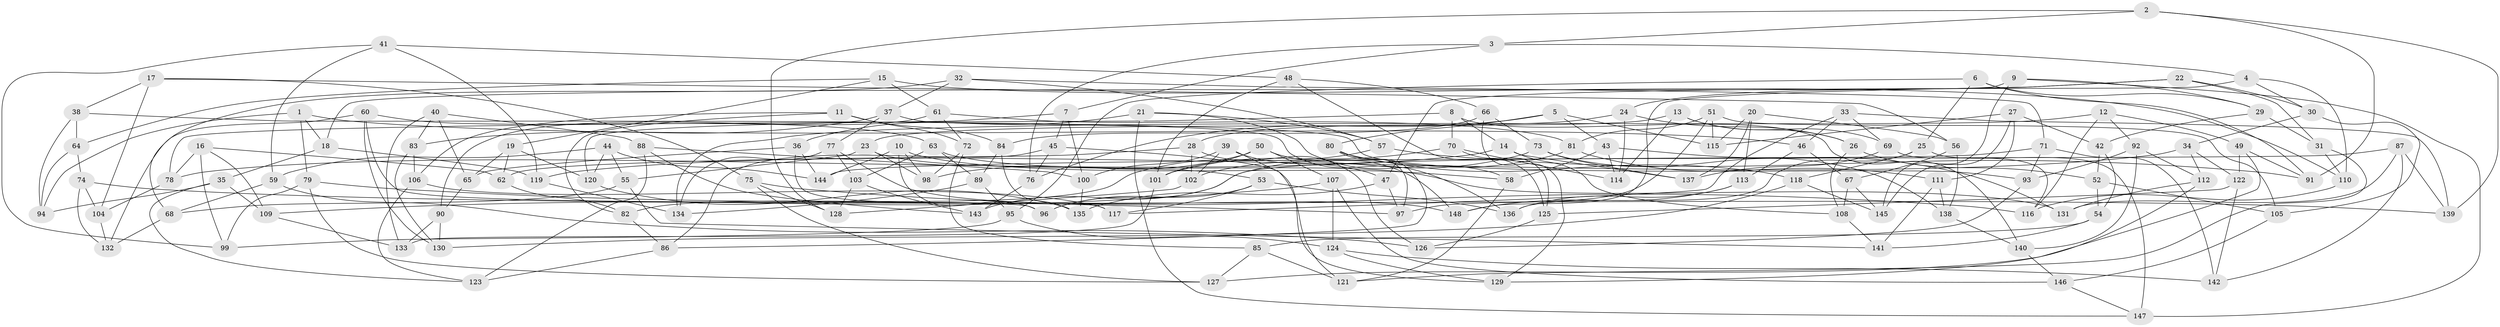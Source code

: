 // coarse degree distribution, {4: 0.5533980582524272, 6: 0.42718446601941745, 3: 0.009708737864077669, 5: 0.009708737864077669}
// Generated by graph-tools (version 1.1) at 2025/24/03/03/25 07:24:26]
// undirected, 148 vertices, 296 edges
graph export_dot {
graph [start="1"]
  node [color=gray90,style=filled];
  1;
  2;
  3;
  4;
  5;
  6;
  7;
  8;
  9;
  10;
  11;
  12;
  13;
  14;
  15;
  16;
  17;
  18;
  19;
  20;
  21;
  22;
  23;
  24;
  25;
  26;
  27;
  28;
  29;
  30;
  31;
  32;
  33;
  34;
  35;
  36;
  37;
  38;
  39;
  40;
  41;
  42;
  43;
  44;
  45;
  46;
  47;
  48;
  49;
  50;
  51;
  52;
  53;
  54;
  55;
  56;
  57;
  58;
  59;
  60;
  61;
  62;
  63;
  64;
  65;
  66;
  67;
  68;
  69;
  70;
  71;
  72;
  73;
  74;
  75;
  76;
  77;
  78;
  79;
  80;
  81;
  82;
  83;
  84;
  85;
  86;
  87;
  88;
  89;
  90;
  91;
  92;
  93;
  94;
  95;
  96;
  97;
  98;
  99;
  100;
  101;
  102;
  103;
  104;
  105;
  106;
  107;
  108;
  109;
  110;
  111;
  112;
  113;
  114;
  115;
  116;
  117;
  118;
  119;
  120;
  121;
  122;
  123;
  124;
  125;
  126;
  127;
  128;
  129;
  130;
  131;
  132;
  133;
  134;
  135;
  136;
  137;
  138;
  139;
  140;
  141;
  142;
  143;
  144;
  145;
  146;
  147;
  148;
  1 -- 94;
  1 -- 79;
  1 -- 18;
  1 -- 46;
  2 -- 91;
  2 -- 3;
  2 -- 139;
  2 -- 128;
  3 -- 76;
  3 -- 7;
  3 -- 4;
  4 -- 47;
  4 -- 30;
  4 -- 110;
  5 -- 76;
  5 -- 115;
  5 -- 80;
  5 -- 43;
  6 -- 29;
  6 -- 25;
  6 -- 95;
  6 -- 91;
  7 -- 100;
  7 -- 45;
  7 -- 120;
  8 -- 70;
  8 -- 140;
  8 -- 14;
  8 -- 78;
  9 -- 145;
  9 -- 18;
  9 -- 147;
  9 -- 29;
  10 -- 58;
  10 -- 144;
  10 -- 98;
  10 -- 96;
  11 -- 72;
  11 -- 82;
  11 -- 84;
  11 -- 106;
  12 -- 134;
  12 -- 92;
  12 -- 49;
  12 -- 116;
  13 -- 26;
  13 -- 114;
  13 -- 23;
  13 -- 69;
  14 -- 137;
  14 -- 78;
  14 -- 108;
  15 -- 64;
  15 -- 110;
  15 -- 19;
  15 -- 61;
  16 -- 78;
  16 -- 99;
  16 -- 62;
  16 -- 109;
  17 -- 56;
  17 -- 104;
  17 -- 75;
  17 -- 38;
  18 -- 35;
  18 -- 119;
  19 -- 65;
  19 -- 120;
  19 -- 62;
  20 -- 137;
  20 -- 56;
  20 -- 113;
  20 -- 115;
  21 -- 58;
  21 -- 36;
  21 -- 147;
  21 -- 57;
  22 -- 30;
  22 -- 31;
  22 -- 24;
  22 -- 148;
  23 -- 53;
  23 -- 55;
  23 -- 98;
  24 -- 114;
  24 -- 28;
  24 -- 26;
  25 -- 147;
  25 -- 118;
  25 -- 136;
  26 -- 108;
  26 -- 52;
  27 -- 111;
  27 -- 42;
  27 -- 145;
  27 -- 115;
  28 -- 62;
  28 -- 102;
  28 -- 126;
  29 -- 31;
  29 -- 42;
  30 -- 105;
  30 -- 34;
  31 -- 121;
  31 -- 110;
  32 -- 57;
  32 -- 71;
  32 -- 37;
  32 -- 68;
  33 -- 117;
  33 -- 46;
  33 -- 69;
  33 -- 139;
  34 -- 112;
  34 -- 119;
  34 -- 122;
  35 -- 109;
  35 -- 123;
  35 -- 94;
  36 -- 144;
  36 -- 117;
  36 -- 65;
  37 -- 83;
  37 -- 77;
  37 -- 136;
  38 -- 93;
  38 -- 64;
  38 -- 94;
  39 -- 121;
  39 -- 102;
  39 -- 100;
  39 -- 47;
  40 -- 65;
  40 -- 133;
  40 -- 83;
  40 -- 88;
  41 -- 48;
  41 -- 119;
  41 -- 59;
  41 -- 99;
  42 -- 52;
  42 -- 54;
  43 -- 114;
  43 -- 58;
  43 -- 131;
  44 -- 144;
  44 -- 120;
  44 -- 55;
  44 -- 59;
  45 -- 86;
  45 -- 129;
  45 -- 76;
  46 -- 67;
  46 -- 113;
  47 -- 97;
  47 -- 135;
  48 -- 125;
  48 -- 66;
  48 -- 101;
  49 -- 122;
  49 -- 91;
  49 -- 127;
  50 -- 107;
  50 -- 148;
  50 -- 98;
  50 -- 101;
  51 -- 97;
  51 -- 105;
  51 -- 115;
  51 -- 81;
  52 -- 54;
  52 -- 105;
  53 -- 96;
  53 -- 136;
  53 -- 117;
  54 -- 85;
  54 -- 141;
  55 -- 141;
  55 -- 68;
  56 -- 67;
  56 -- 138;
  57 -- 82;
  57 -- 91;
  58 -- 121;
  59 -- 126;
  59 -- 68;
  60 -- 96;
  60 -- 63;
  60 -- 132;
  60 -- 130;
  61 -- 90;
  61 -- 72;
  61 -- 81;
  62 -- 82;
  63 -- 131;
  63 -- 103;
  63 -- 89;
  64 -- 74;
  64 -- 94;
  65 -- 90;
  66 -- 73;
  66 -- 129;
  66 -- 84;
  67 -- 145;
  67 -- 108;
  68 -- 132;
  69 -- 116;
  69 -- 137;
  70 -- 114;
  70 -- 101;
  70 -- 125;
  71 -- 143;
  71 -- 93;
  71 -- 142;
  72 -- 85;
  72 -- 98;
  73 -- 102;
  73 -- 137;
  73 -- 138;
  74 -- 139;
  74 -- 104;
  74 -- 132;
  75 -- 127;
  75 -- 128;
  75 -- 116;
  76 -- 143;
  77 -- 103;
  77 -- 134;
  77 -- 148;
  78 -- 104;
  79 -- 99;
  79 -- 97;
  79 -- 127;
  80 -- 118;
  80 -- 86;
  80 -- 97;
  81 -- 96;
  81 -- 111;
  82 -- 86;
  83 -- 130;
  83 -- 106;
  84 -- 135;
  84 -- 89;
  85 -- 121;
  85 -- 127;
  86 -- 123;
  87 -- 142;
  87 -- 139;
  87 -- 144;
  87 -- 131;
  88 -- 123;
  88 -- 143;
  88 -- 100;
  89 -- 134;
  89 -- 95;
  90 -- 130;
  90 -- 133;
  92 -- 112;
  92 -- 93;
  92 -- 140;
  93 -- 126;
  95 -- 99;
  95 -- 124;
  100 -- 135;
  101 -- 133;
  102 -- 128;
  103 -- 143;
  103 -- 128;
  104 -- 132;
  105 -- 146;
  106 -- 123;
  106 -- 117;
  107 -- 124;
  107 -- 109;
  107 -- 146;
  108 -- 141;
  109 -- 133;
  110 -- 116;
  111 -- 141;
  111 -- 138;
  112 -- 131;
  112 -- 129;
  113 -- 148;
  113 -- 136;
  118 -- 130;
  118 -- 145;
  119 -- 134;
  120 -- 135;
  122 -- 125;
  122 -- 142;
  124 -- 142;
  124 -- 129;
  125 -- 126;
  138 -- 140;
  140 -- 146;
  146 -- 147;
}
